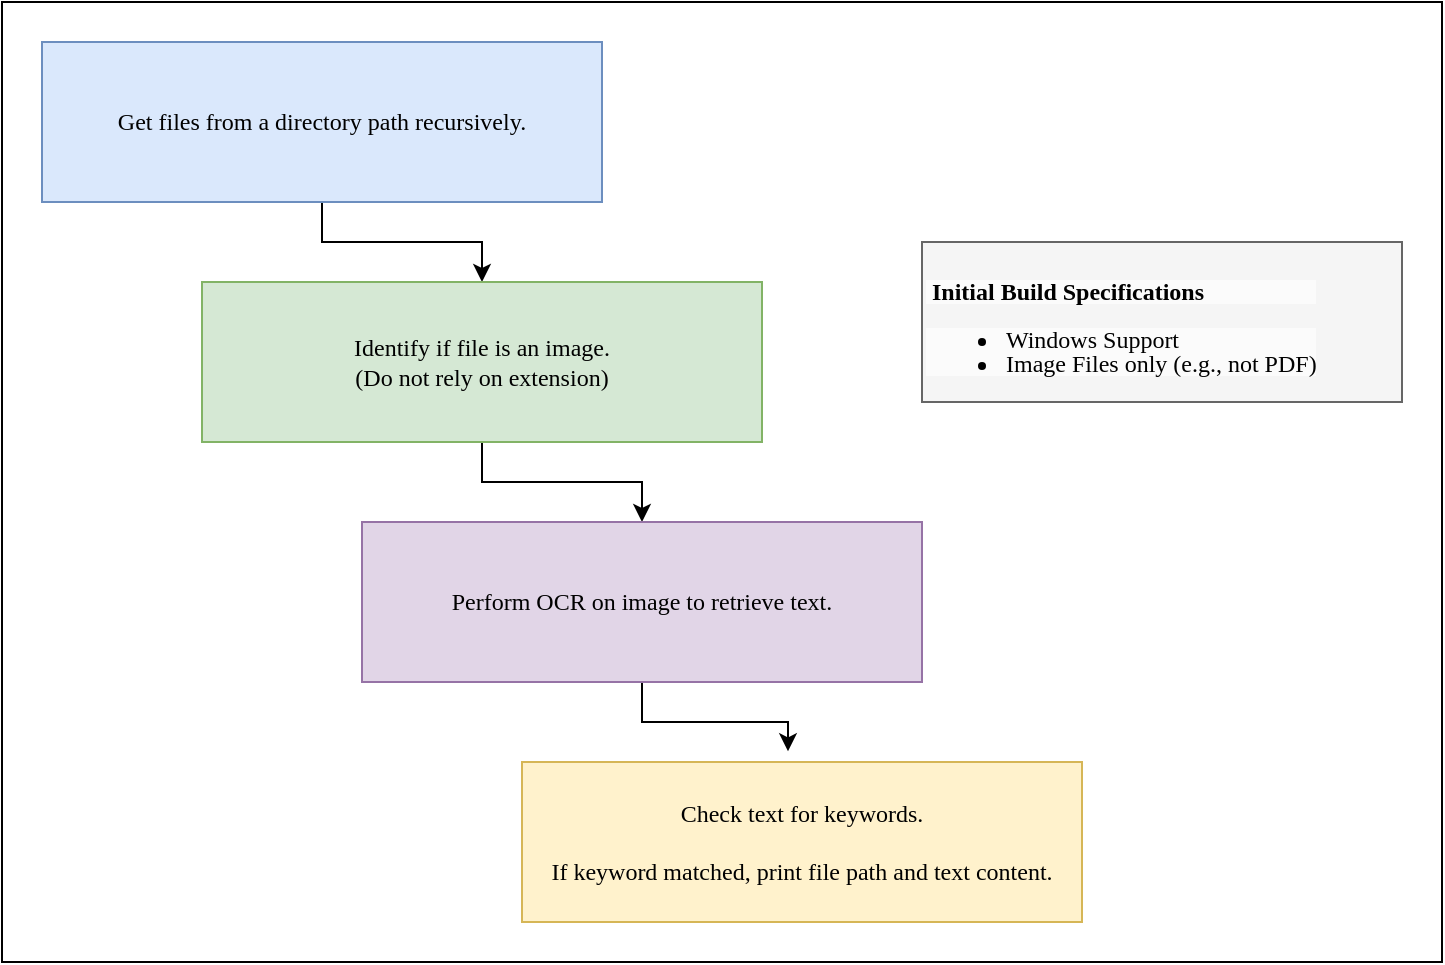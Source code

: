 <mxfile version="21.1.1" type="device">
  <diagram name="Page-1" id="j3StbL9kdqbgPOIKrsbc">
    <mxGraphModel dx="2074" dy="1059" grid="1" gridSize="10" guides="1" tooltips="1" connect="1" arrows="1" fold="1" page="1" pageScale="1" pageWidth="850" pageHeight="1100" math="0" shadow="0">
      <root>
        <mxCell id="0" />
        <mxCell id="1" parent="0" />
        <mxCell id="-KHrD7k6fx0QTuhkA_9m-13" value="" style="rounded=0;whiteSpace=wrap;html=1;" vertex="1" parent="1">
          <mxGeometry x="20" y="20" width="720" height="480" as="geometry" />
        </mxCell>
        <mxCell id="-KHrD7k6fx0QTuhkA_9m-3" style="edgeStyle=orthogonalEdgeStyle;rounded=0;orthogonalLoop=1;jettySize=auto;html=1;fontFamily=Verdana;" edge="1" parent="1" source="8EOTyNGZ8bpAmKC-JRBx-2" target="8EOTyNGZ8bpAmKC-JRBx-3">
          <mxGeometry relative="1" as="geometry" />
        </mxCell>
        <mxCell id="8EOTyNGZ8bpAmKC-JRBx-2" value="Get files from a directory path recursively." style="rounded=0;whiteSpace=wrap;html=1;fillColor=#dae8fc;strokeColor=#6c8ebf;fontFamily=Verdana;" parent="1" vertex="1">
          <mxGeometry x="40" y="40" width="280" height="80" as="geometry" />
        </mxCell>
        <mxCell id="-KHrD7k6fx0QTuhkA_9m-5" style="edgeStyle=orthogonalEdgeStyle;rounded=0;orthogonalLoop=1;jettySize=auto;html=1;fontFamily=Verdana;" edge="1" parent="1" source="8EOTyNGZ8bpAmKC-JRBx-3" target="-KHrD7k6fx0QTuhkA_9m-4">
          <mxGeometry relative="1" as="geometry" />
        </mxCell>
        <mxCell id="8EOTyNGZ8bpAmKC-JRBx-3" value="Identify if file is an image.&lt;br&gt;(Do not rely on extension)" style="rounded=0;whiteSpace=wrap;html=1;fillColor=#d5e8d4;strokeColor=#82b366;fontFamily=Verdana;" parent="1" vertex="1">
          <mxGeometry x="120" y="160" width="280" height="80" as="geometry" />
        </mxCell>
        <mxCell id="-KHrD7k6fx0QTuhkA_9m-7" style="edgeStyle=orthogonalEdgeStyle;rounded=0;orthogonalLoop=1;jettySize=auto;html=1;exitX=0.5;exitY=1;exitDx=0;exitDy=0;entryX=0.475;entryY=-0.067;entryDx=0;entryDy=0;entryPerimeter=0;fontFamily=Verdana;" edge="1" parent="1" source="-KHrD7k6fx0QTuhkA_9m-4" target="-KHrD7k6fx0QTuhkA_9m-6">
          <mxGeometry relative="1" as="geometry" />
        </mxCell>
        <mxCell id="-KHrD7k6fx0QTuhkA_9m-4" value="Perform OCR on image to retrieve text." style="rounded=0;whiteSpace=wrap;html=1;fillColor=#e1d5e7;strokeColor=#9673a6;fontFamily=Verdana;" vertex="1" parent="1">
          <mxGeometry x="200" y="280" width="280" height="80" as="geometry" />
        </mxCell>
        <mxCell id="-KHrD7k6fx0QTuhkA_9m-6" value="Check text for keywords.&lt;br&gt;&lt;br&gt;If keyword matched, print file path and text content." style="rounded=0;whiteSpace=wrap;html=1;fillColor=#fff2cc;strokeColor=#d6b656;fontFamily=Verdana;" vertex="1" parent="1">
          <mxGeometry x="280" y="400" width="280" height="80" as="geometry" />
        </mxCell>
        <mxCell id="-KHrD7k6fx0QTuhkA_9m-11" value="&lt;p style=&quot;border-color: var(--border-color); color: rgb(0, 0, 0); font-size: 12px; font-style: normal; font-variant-ligatures: normal; font-variant-caps: normal; letter-spacing: normal; orphans: 2; text-align: left; text-indent: 0px; text-transform: none; widows: 2; word-spacing: 0px; -webkit-text-stroke-width: 0px; background-color: rgb(251, 251, 251); text-decoration-thickness: initial; text-decoration-style: initial; text-decoration-color: initial; line-height: 12px;&quot;&gt;&lt;b&gt;&amp;nbsp;Initial Build Specifications&lt;/b&gt;&lt;/p&gt;&lt;ul style=&quot;border-color: var(--border-color); color: rgb(0, 0, 0); font-size: 12px; font-style: normal; font-variant-ligatures: normal; font-variant-caps: normal; letter-spacing: normal; orphans: 2; text-align: left; text-indent: 0px; text-transform: none; widows: 2; word-spacing: 0px; -webkit-text-stroke-width: 0px; background-color: rgb(251, 251, 251); text-decoration-thickness: initial; text-decoration-style: initial; text-decoration-color: initial; line-height: 12px;&quot;&gt;&lt;li style=&quot;border-color: var(--border-color);&quot;&gt;Windows Support&lt;/li&gt;&lt;li style=&quot;font-weight: 400; border-color: var(--border-color);&quot;&gt;Image Files only (e.g., not PDF)&lt;/li&gt;&lt;/ul&gt;" style="text;whiteSpace=wrap;html=1;strokeColor=#666666;fillColor=#f5f5f5;fontColor=#333333;fontFamily=Verdana;" vertex="1" parent="1">
          <mxGeometry x="480" y="140" width="240" height="80" as="geometry" />
        </mxCell>
      </root>
    </mxGraphModel>
  </diagram>
</mxfile>
